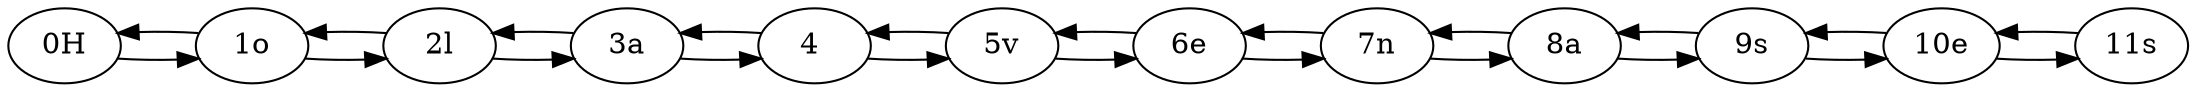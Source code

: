 digraph G {graph [rankdir=LR]; "0H"->"1o"->"2l"->"3a"->"4 "->"5v"->"6e"->"7n"->"8a"->"9s"->"10e"->"11s""11s"->"10e"->"9s"->"8a"->"7n"->"6e"->"5v"->"4 "->"3a"->"2l"->"1o"->"0H"}